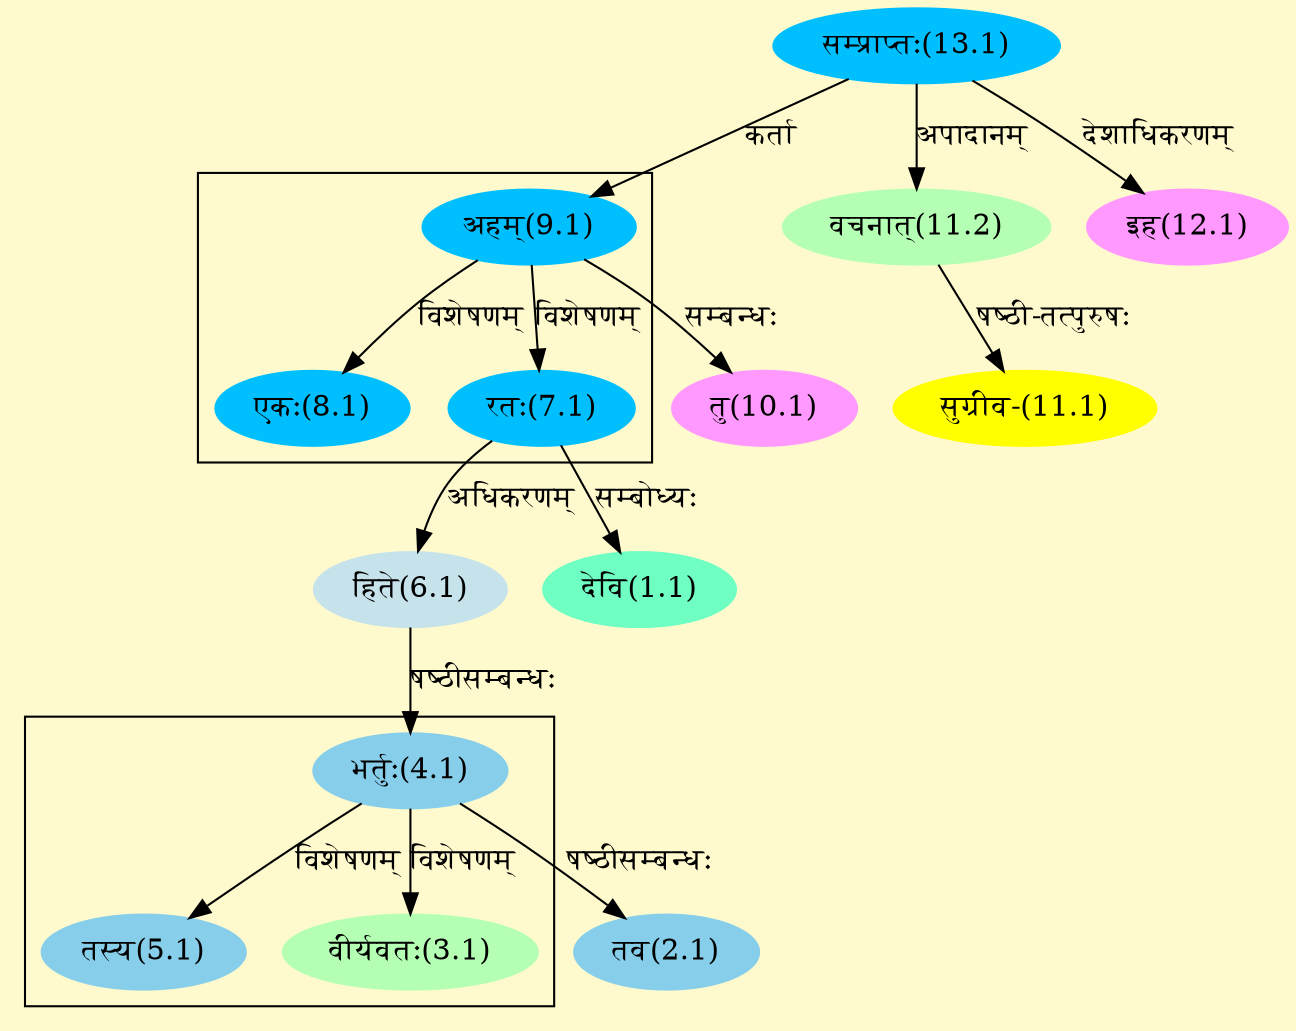 digraph G{
rankdir=BT;
 compound=true;
 bgcolor="lemonchiffon1";

subgraph cluster_1{
Node3_1 [style=filled, color="#B4FFB4" label = "वीर्यवतः(3.1)"]
Node4_1 [style=filled, color="#87CEEB" label = "भर्तुः(4.1)"]
Node5_1 [style=filled, color="#87CEEB" label = "तस्य(5.1)"]

}

subgraph cluster_2{
Node7_1 [style=filled, color="#00BFFF" label = "रतः(7.1)"]
Node9_1 [style=filled, color="#00BFFF" label = "अहम्(9.1)"]
Node8_1 [style=filled, color="#00BFFF" label = "एकः(8.1)"]

}
Node1_1 [style=filled, color="#6FFFC3" label = "देवि(1.1)"]
Node7_1 [style=filled, color="#00BFFF" label = "रतः(7.1)"]
Node2_1 [style=filled, color="#87CEEB" label = "तव(2.1)"]
Node4_1 [style=filled, color="#87CEEB" label = "भर्तुः(4.1)"]
Node6_1 [style=filled, color="#C6E2EB" label = "हिते(6.1)"]
Node9_1 [style=filled, color="#00BFFF" label = "अहम्(9.1)"]
Node13_1 [style=filled, color="#00BFFF" label = "सम्प्राप्तः(13.1)"]
Node10_1 [style=filled, color="#FF99FF" label = "तु(10.1)"]
Node11_1 [style=filled, color="#FFFF00" label = "सुग्रीव-(11.1)"]
Node11_2 [style=filled, color="#B4FFB4" label = "वचनात्(11.2)"]
Node12_1 [style=filled, color="#FF99FF" label = "इह(12.1)"]
/* Start of Relations section */

Node1_1 -> Node7_1 [  label="सम्बोध्यः"  dir="back" ]
Node2_1 -> Node4_1 [  label="षष्ठीसम्बन्धः"  dir="back" ]
Node3_1 -> Node4_1 [  label="विशेषणम्"  dir="back" ]
Node4_1 -> Node6_1 [  label="षष्ठीसम्बन्धः"  dir="back" ]
Node5_1 -> Node4_1 [  label="विशेषणम्"  dir="back" ]
Node6_1 -> Node7_1 [  label="अधिकरणम्"  dir="back" ]
Node7_1 -> Node9_1 [  label="विशेषणम्"  dir="back" ]
Node8_1 -> Node9_1 [  label="विशेषणम्"  dir="back" ]
Node9_1 -> Node13_1 [  label="कर्ता"  dir="back" ]
Node10_1 -> Node9_1 [  label="सम्बन्धः"  dir="back" ]
Node11_1 -> Node11_2 [  label="षष्ठी-तत्पुरुषः"  dir="back" ]
Node11_2 -> Node13_1 [  label="अपादानम्"  dir="back" ]
Node12_1 -> Node13_1 [  label="देशाधिकरणम्"  dir="back" ]
}
